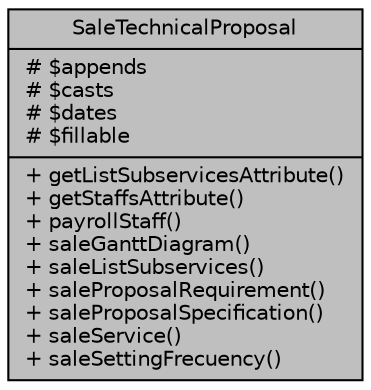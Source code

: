 digraph "SaleTechnicalProposal"
{
 // LATEX_PDF_SIZE
  bgcolor="transparent";
  edge [fontname="Helvetica",fontsize="10",labelfontname="Helvetica",labelfontsize="10"];
  node [fontname="Helvetica",fontsize="10",shape=record];
  Node1 [label="{SaleTechnicalProposal\n|# $appends\l# $casts\l# $dates\l# $fillable\l|+ getListSubservicesAttribute()\l+ getStaffsAttribute()\l+ payrollStaff()\l+ saleGanttDiagram()\l+ saleListSubservices()\l+ saleProposalRequirement()\l+ saleProposalSpecification()\l+ saleService()\l+ saleSettingFrecuency()\l}",height=0.2,width=0.4,color="black", fillcolor="grey75", style="filled", fontcolor="black",tooltip="[descripción detallada]"];
}

